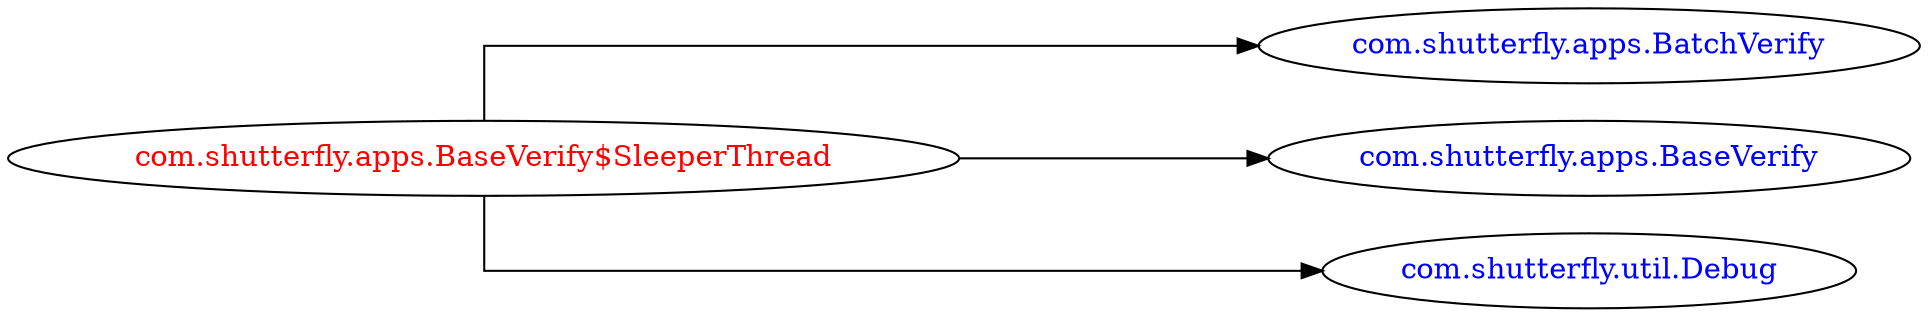 digraph dependencyGraph {
 concentrate=true;
 ranksep="2.0";
 rankdir="LR"; 
 splines="ortho";
"com.shutterfly.apps.BaseVerify$SleeperThread" [fontcolor="red"];
"com.shutterfly.apps.BatchVerify" [ fontcolor="blue" ];
"com.shutterfly.apps.BaseVerify$SleeperThread"->"com.shutterfly.apps.BatchVerify";
"com.shutterfly.apps.BaseVerify" [ fontcolor="blue" ];
"com.shutterfly.apps.BaseVerify$SleeperThread"->"com.shutterfly.apps.BaseVerify";
"com.shutterfly.util.Debug" [ fontcolor="blue" ];
"com.shutterfly.apps.BaseVerify$SleeperThread"->"com.shutterfly.util.Debug";
}